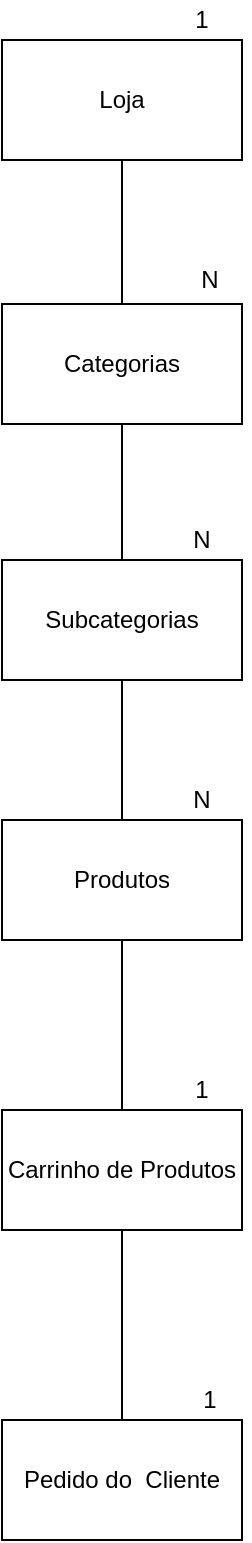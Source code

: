 <mxfile version="14.4.2" type="device"><diagram id="6Jo0zXzI0LJzIL9kxcoJ" name="Page-1"><mxGraphModel dx="868" dy="482" grid="1" gridSize="10" guides="1" tooltips="1" connect="1" arrows="1" fold="1" page="1" pageScale="1" pageWidth="827" pageHeight="1169" math="0" shadow="0"><root><mxCell id="0"/><mxCell id="1" parent="0"/><mxCell id="QvpY1Ab8n4DUa5Hhd7Ue-1" value="Loja" style="rounded=0;whiteSpace=wrap;html=1;" vertex="1" parent="1"><mxGeometry x="330" y="50" width="120" height="60" as="geometry"/></mxCell><mxCell id="QvpY1Ab8n4DUa5Hhd7Ue-2" value="Categorias" style="rounded=0;whiteSpace=wrap;html=1;" vertex="1" parent="1"><mxGeometry x="330" y="182" width="120" height="60" as="geometry"/></mxCell><mxCell id="QvpY1Ab8n4DUa5Hhd7Ue-3" value="Subcategorias" style="rounded=0;whiteSpace=wrap;html=1;" vertex="1" parent="1"><mxGeometry x="330" y="310" width="120" height="60" as="geometry"/></mxCell><mxCell id="QvpY1Ab8n4DUa5Hhd7Ue-4" value="Produtos" style="rounded=0;whiteSpace=wrap;html=1;" vertex="1" parent="1"><mxGeometry x="330" y="440" width="120" height="60" as="geometry"/></mxCell><mxCell id="QvpY1Ab8n4DUa5Hhd7Ue-5" value="Carrinho de Produtos" style="rounded=0;whiteSpace=wrap;html=1;" vertex="1" parent="1"><mxGeometry x="330" y="585" width="120" height="60" as="geometry"/></mxCell><mxCell id="QvpY1Ab8n4DUa5Hhd7Ue-6" value="" style="endArrow=none;html=1;entryX=0.5;entryY=1;entryDx=0;entryDy=0;exitX=0.5;exitY=0;exitDx=0;exitDy=0;" edge="1" parent="1" source="QvpY1Ab8n4DUa5Hhd7Ue-2" target="QvpY1Ab8n4DUa5Hhd7Ue-1"><mxGeometry width="50" height="50" relative="1" as="geometry"><mxPoint x="380" y="210" as="sourcePoint"/><mxPoint x="430" y="160" as="targetPoint"/></mxGeometry></mxCell><mxCell id="QvpY1Ab8n4DUa5Hhd7Ue-7" value="" style="endArrow=none;html=1;exitX=0.5;exitY=1;exitDx=0;exitDy=0;entryX=0.5;entryY=0;entryDx=0;entryDy=0;" edge="1" parent="1" source="QvpY1Ab8n4DUa5Hhd7Ue-2" target="QvpY1Ab8n4DUa5Hhd7Ue-3"><mxGeometry width="50" height="50" relative="1" as="geometry"><mxPoint x="380" y="210" as="sourcePoint"/><mxPoint x="430" y="160" as="targetPoint"/></mxGeometry></mxCell><mxCell id="QvpY1Ab8n4DUa5Hhd7Ue-8" value="" style="endArrow=none;html=1;entryX=0.5;entryY=1;entryDx=0;entryDy=0;" edge="1" parent="1" target="QvpY1Ab8n4DUa5Hhd7Ue-3"><mxGeometry width="50" height="50" relative="1" as="geometry"><mxPoint x="390" y="440" as="sourcePoint"/><mxPoint x="430" y="470" as="targetPoint"/></mxGeometry></mxCell><mxCell id="QvpY1Ab8n4DUa5Hhd7Ue-9" value="" style="endArrow=none;html=1;exitX=0.5;exitY=1;exitDx=0;exitDy=0;entryX=0.5;entryY=0;entryDx=0;entryDy=0;" edge="1" parent="1" source="QvpY1Ab8n4DUa5Hhd7Ue-4" target="QvpY1Ab8n4DUa5Hhd7Ue-5"><mxGeometry width="50" height="50" relative="1" as="geometry"><mxPoint x="380" y="520" as="sourcePoint"/><mxPoint x="430" y="470" as="targetPoint"/></mxGeometry></mxCell><mxCell id="QvpY1Ab8n4DUa5Hhd7Ue-10" value="1" style="text;html=1;strokeColor=none;fillColor=none;align=center;verticalAlign=middle;whiteSpace=wrap;rounded=0;" vertex="1" parent="1"><mxGeometry x="410" y="30" width="40" height="20" as="geometry"/></mxCell><mxCell id="QvpY1Ab8n4DUa5Hhd7Ue-11" value="N" style="text;html=1;strokeColor=none;fillColor=none;align=center;verticalAlign=middle;whiteSpace=wrap;rounded=0;" vertex="1" parent="1"><mxGeometry x="414" y="160" width="40" height="20" as="geometry"/></mxCell><mxCell id="QvpY1Ab8n4DUa5Hhd7Ue-12" value="N" style="text;html=1;strokeColor=none;fillColor=none;align=center;verticalAlign=middle;whiteSpace=wrap;rounded=0;" vertex="1" parent="1"><mxGeometry x="410" y="290" width="40" height="20" as="geometry"/></mxCell><mxCell id="QvpY1Ab8n4DUa5Hhd7Ue-13" value="N" style="text;html=1;strokeColor=none;fillColor=none;align=center;verticalAlign=middle;whiteSpace=wrap;rounded=0;" vertex="1" parent="1"><mxGeometry x="410" y="420" width="40" height="20" as="geometry"/></mxCell><mxCell id="QvpY1Ab8n4DUa5Hhd7Ue-14" value="1" style="text;html=1;strokeColor=none;fillColor=none;align=center;verticalAlign=middle;whiteSpace=wrap;rounded=0;" vertex="1" parent="1"><mxGeometry x="410" y="565" width="40" height="20" as="geometry"/></mxCell><mxCell id="QvpY1Ab8n4DUa5Hhd7Ue-15" value="Pedido do&amp;nbsp; Cliente" style="rounded=0;whiteSpace=wrap;html=1;" vertex="1" parent="1"><mxGeometry x="330" y="740" width="120" height="60" as="geometry"/></mxCell><mxCell id="QvpY1Ab8n4DUa5Hhd7Ue-16" value="1" style="text;html=1;strokeColor=none;fillColor=none;align=center;verticalAlign=middle;whiteSpace=wrap;rounded=0;" vertex="1" parent="1"><mxGeometry x="414" y="720" width="40" height="20" as="geometry"/></mxCell><mxCell id="QvpY1Ab8n4DUa5Hhd7Ue-17" value="" style="endArrow=none;html=1;entryX=0.5;entryY=1;entryDx=0;entryDy=0;exitX=0.5;exitY=0;exitDx=0;exitDy=0;" edge="1" parent="1" source="QvpY1Ab8n4DUa5Hhd7Ue-15" target="QvpY1Ab8n4DUa5Hhd7Ue-5"><mxGeometry width="50" height="50" relative="1" as="geometry"><mxPoint x="380" y="740" as="sourcePoint"/><mxPoint x="430" y="690" as="targetPoint"/></mxGeometry></mxCell></root></mxGraphModel></diagram></mxfile>